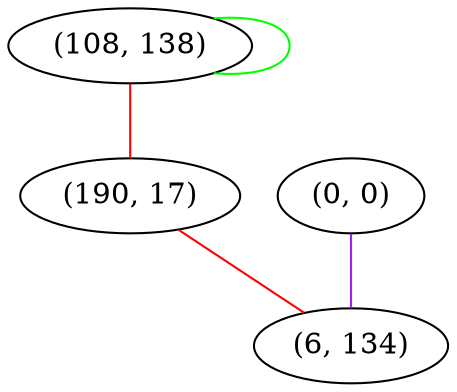 graph "" {
"(108, 138)";
"(190, 17)";
"(0, 0)";
"(6, 134)";
"(108, 138)" -- "(108, 138)"  [color=green, key=0, weight=2];
"(108, 138)" -- "(190, 17)"  [color=red, key=0, weight=1];
"(190, 17)" -- "(6, 134)"  [color=red, key=0, weight=1];
"(0, 0)" -- "(6, 134)"  [color=purple, key=0, weight=4];
}
